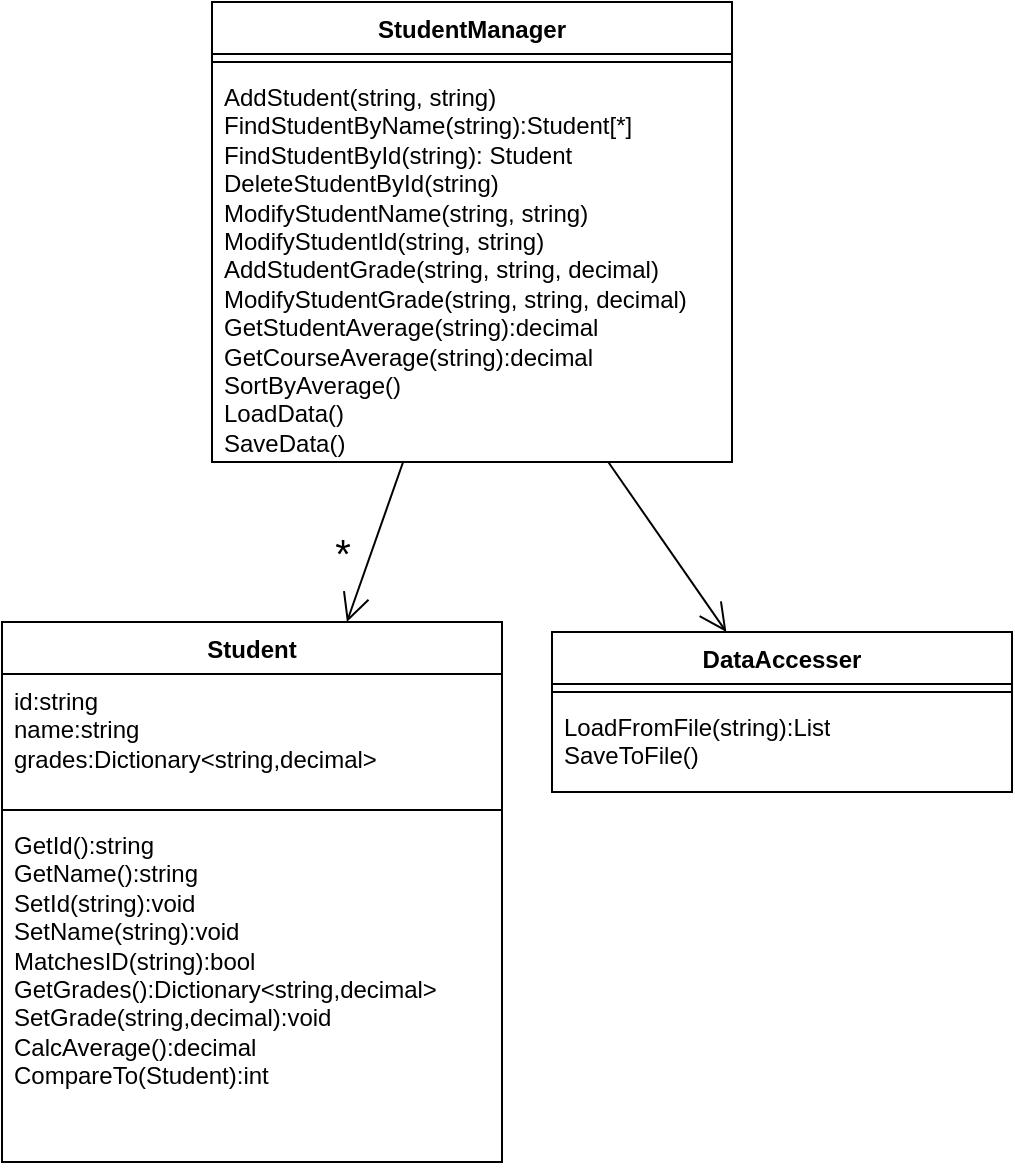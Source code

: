 <mxfile version="28.0.6">
  <diagram name="第 1 页" id="1PkCeBMyRakO2vi7kMsx">
    <mxGraphModel dx="693" dy="473" grid="1" gridSize="10" guides="1" tooltips="1" connect="1" arrows="1" fold="1" page="1" pageScale="1" pageWidth="827" pageHeight="1169" math="0" shadow="0">
      <root>
        <mxCell id="0" />
        <mxCell id="1" parent="0" />
        <mxCell id="fC6sDNkktZNIzBsTSUob-1" value="DataAccesser" style="swimlane;fontStyle=1;align=center;verticalAlign=top;childLayout=stackLayout;horizontal=1;startSize=26;horizontalStack=0;resizeParent=1;resizeParentMax=0;resizeLast=0;collapsible=1;marginBottom=0;whiteSpace=wrap;html=1;fillColor=default;" parent="1" vertex="1">
          <mxGeometry x="550" y="625" width="230" height="80" as="geometry" />
        </mxCell>
        <mxCell id="fC6sDNkktZNIzBsTSUob-3" value="" style="line;strokeWidth=1;fillColor=none;align=left;verticalAlign=middle;spacingTop=-1;spacingLeft=3;spacingRight=3;rotatable=0;labelPosition=right;points=[];portConstraint=eastwest;strokeColor=inherit;" parent="fC6sDNkktZNIzBsTSUob-1" vertex="1">
          <mxGeometry y="26" width="230" height="8" as="geometry" />
        </mxCell>
        <mxCell id="fC6sDNkktZNIzBsTSUob-4" value="LoadFromFile(string):List&lt;div&gt;SaveToFile()&lt;/div&gt;" style="text;strokeColor=none;fillColor=none;align=left;verticalAlign=top;spacingLeft=4;spacingRight=4;overflow=hidden;rotatable=0;points=[[0,0.5],[1,0.5]];portConstraint=eastwest;whiteSpace=wrap;html=1;" parent="fC6sDNkktZNIzBsTSUob-1" vertex="1">
          <mxGeometry y="34" width="230" height="46" as="geometry" />
        </mxCell>
        <mxCell id="fC6sDNkktZNIzBsTSUob-13" value="StudentManager" style="swimlane;fontStyle=1;align=center;verticalAlign=top;childLayout=stackLayout;horizontal=1;startSize=26;horizontalStack=0;resizeParent=1;resizeParentMax=0;resizeLast=0;collapsible=1;marginBottom=0;whiteSpace=wrap;html=1;" parent="1" vertex="1">
          <mxGeometry x="380" y="310" width="260" height="230" as="geometry" />
        </mxCell>
        <mxCell id="fC6sDNkktZNIzBsTSUob-15" value="" style="line;strokeWidth=1;fillColor=none;align=left;verticalAlign=middle;spacingTop=-1;spacingLeft=3;spacingRight=3;rotatable=0;labelPosition=right;points=[];portConstraint=eastwest;strokeColor=inherit;" parent="fC6sDNkktZNIzBsTSUob-13" vertex="1">
          <mxGeometry y="26" width="260" height="8" as="geometry" />
        </mxCell>
        <mxCell id="fC6sDNkktZNIzBsTSUob-16" value="AddStudent(string, string)&lt;div&gt;FindStudentByName(string):Student[*]&lt;/div&gt;&lt;div&gt;FindStudentById(string): Student&lt;/div&gt;&lt;div&gt;DeleteStudentById(string)&lt;/div&gt;&lt;div&gt;ModifyStudentName(string, string)&lt;/div&gt;&lt;div&gt;ModifyStudentId(string, string)&lt;/div&gt;&lt;div&gt;&lt;font&gt;AddStudentGrade(string, string, decimal)&lt;/font&gt;&lt;/div&gt;&lt;div&gt;&lt;font&gt;ModifyStudentGrade(string, string, decimal)&lt;/font&gt;&lt;/div&gt;&lt;div&gt;&lt;font&gt;GetStudentAverage(string):decimal&lt;/font&gt;&lt;/div&gt;&lt;div&gt;&lt;font&gt;GetCourseAverage(string):decimal&lt;/font&gt;&lt;/div&gt;&lt;div&gt;&lt;font&gt;SortByAverage()&lt;/font&gt;&lt;/div&gt;&lt;div&gt;&lt;font&gt;LoadData()&lt;/font&gt;&lt;/div&gt;&lt;div&gt;&lt;font&gt;SaveData()&lt;/font&gt;&lt;/div&gt;" style="text;strokeColor=none;fillColor=none;align=left;verticalAlign=top;spacingLeft=4;spacingRight=4;overflow=hidden;rotatable=0;points=[[0,0.5],[1,0.5]];portConstraint=eastwest;whiteSpace=wrap;html=1;" parent="fC6sDNkktZNIzBsTSUob-13" vertex="1">
          <mxGeometry y="34" width="260" height="196" as="geometry" />
        </mxCell>
        <mxCell id="fC6sDNkktZNIzBsTSUob-17" value="" style="endArrow=open;endFill=1;endSize=12;html=1;rounded=0;" parent="1" source="fC6sDNkktZNIzBsTSUob-16" target="fC6sDNkktZNIzBsTSUob-18" edge="1">
          <mxGeometry width="160" relative="1" as="geometry">
            <mxPoint x="370" y="590" as="sourcePoint" />
            <mxPoint x="280" y="590" as="targetPoint" />
          </mxGeometry>
        </mxCell>
        <mxCell id="fC6sDNkktZNIzBsTSUob-18" value="Student" style="swimlane;fontStyle=1;align=center;verticalAlign=top;childLayout=stackLayout;horizontal=1;startSize=26;horizontalStack=0;resizeParent=1;resizeParentMax=0;resizeLast=0;collapsible=1;marginBottom=0;whiteSpace=wrap;html=1;" parent="1" vertex="1">
          <mxGeometry x="275" y="620" width="250" height="270" as="geometry">
            <mxRectangle x="320" y="585" width="80" height="30" as="alternateBounds" />
          </mxGeometry>
        </mxCell>
        <mxCell id="fC6sDNkktZNIzBsTSUob-19" value="id:string&lt;div&gt;name:string&lt;/div&gt;&lt;div&gt;&lt;font style=&quot;color: light-dark(rgb(0, 0, 0), rgb(0, 74, 74));&quot;&gt;grades:Dictionary&amp;lt;string,decimal&amp;gt;&lt;/font&gt;&lt;/div&gt;" style="text;strokeColor=none;fillColor=none;align=left;verticalAlign=top;spacingLeft=4;spacingRight=4;overflow=hidden;rotatable=0;points=[[0,0.5],[1,0.5]];portConstraint=eastwest;whiteSpace=wrap;html=1;" parent="fC6sDNkktZNIzBsTSUob-18" vertex="1">
          <mxGeometry y="26" width="250" height="64" as="geometry" />
        </mxCell>
        <mxCell id="fC6sDNkktZNIzBsTSUob-20" value="" style="line;strokeWidth=1;fillColor=none;align=left;verticalAlign=middle;spacingTop=-1;spacingLeft=3;spacingRight=3;rotatable=0;labelPosition=right;points=[];portConstraint=eastwest;strokeColor=inherit;" parent="fC6sDNkktZNIzBsTSUob-18" vertex="1">
          <mxGeometry y="90" width="250" height="8" as="geometry" />
        </mxCell>
        <mxCell id="fC6sDNkktZNIzBsTSUob-21" value="GetId():string&lt;div&gt;GetName():string&lt;/div&gt;&lt;div&gt;SetId(string):void&lt;/div&gt;&lt;div&gt;SetName(string):void&lt;/div&gt;&lt;div&gt;MatchesID(string):bool&lt;/div&gt;&lt;div&gt;&lt;font&gt;&lt;font style=&quot;color: rgb(0, 0, 0);&quot;&gt;GetGrades()&lt;/font&gt;:&lt;span style=&quot;background-color: transparent;&quot;&gt;&lt;font style=&quot;color: rgb(0, 0, 0);&quot;&gt;Dictionary&amp;lt;string,decimal&amp;gt;&lt;/font&gt;&lt;/span&gt;&lt;/font&gt;&lt;/div&gt;&lt;div&gt;&lt;span style=&quot;background-color: transparent; color: rgb(0, 0, 255);&quot;&gt;&lt;font style=&quot;color: rgb(0, 0, 0);&quot;&gt;SetGrade(string,decimal):void&lt;/font&gt;&lt;/span&gt;&lt;/div&gt;&lt;div&gt;&lt;span style=&quot;background-color: transparent; color: rgb(0, 0, 255);&quot;&gt;&lt;font style=&quot;color: rgb(0, 0, 0);&quot;&gt;CalcAverage():decimal&lt;/font&gt;&lt;/span&gt;&lt;/div&gt;&lt;div&gt;&lt;span style=&quot;background-color: transparent; color: rgb(0, 0, 255);&quot;&gt;&lt;font style=&quot;color: rgb(0, 0, 0);&quot;&gt;CompareTo(Student):int&lt;/font&gt;&lt;/span&gt;&lt;/div&gt;" style="text;strokeColor=none;fillColor=none;align=left;verticalAlign=top;spacingLeft=4;spacingRight=4;overflow=hidden;rotatable=0;points=[[0,0.5],[1,0.5]];portConstraint=eastwest;whiteSpace=wrap;html=1;" parent="fC6sDNkktZNIzBsTSUob-18" vertex="1">
          <mxGeometry y="98" width="250" height="172" as="geometry" />
        </mxCell>
        <mxCell id="fC6sDNkktZNIzBsTSUob-22" value="&lt;font style=&quot;font-size: 20px;&quot;&gt;*&lt;/font&gt;" style="text;html=1;align=center;verticalAlign=middle;resizable=0;points=[];autosize=1;strokeColor=none;fillColor=none;" parent="1" vertex="1">
          <mxGeometry x="430" y="565" width="30" height="40" as="geometry" />
        </mxCell>
        <mxCell id="fC6sDNkktZNIzBsTSUob-12" value="" style="endArrow=open;endFill=1;endSize=12;html=1;rounded=0;" parent="1" source="fC6sDNkktZNIzBsTSUob-16" target="fC6sDNkktZNIzBsTSUob-1" edge="1">
          <mxGeometry width="160" relative="1" as="geometry">
            <mxPoint x="370" y="420" as="sourcePoint" />
            <mxPoint x="400" y="400" as="targetPoint" />
          </mxGeometry>
        </mxCell>
      </root>
    </mxGraphModel>
  </diagram>
</mxfile>
